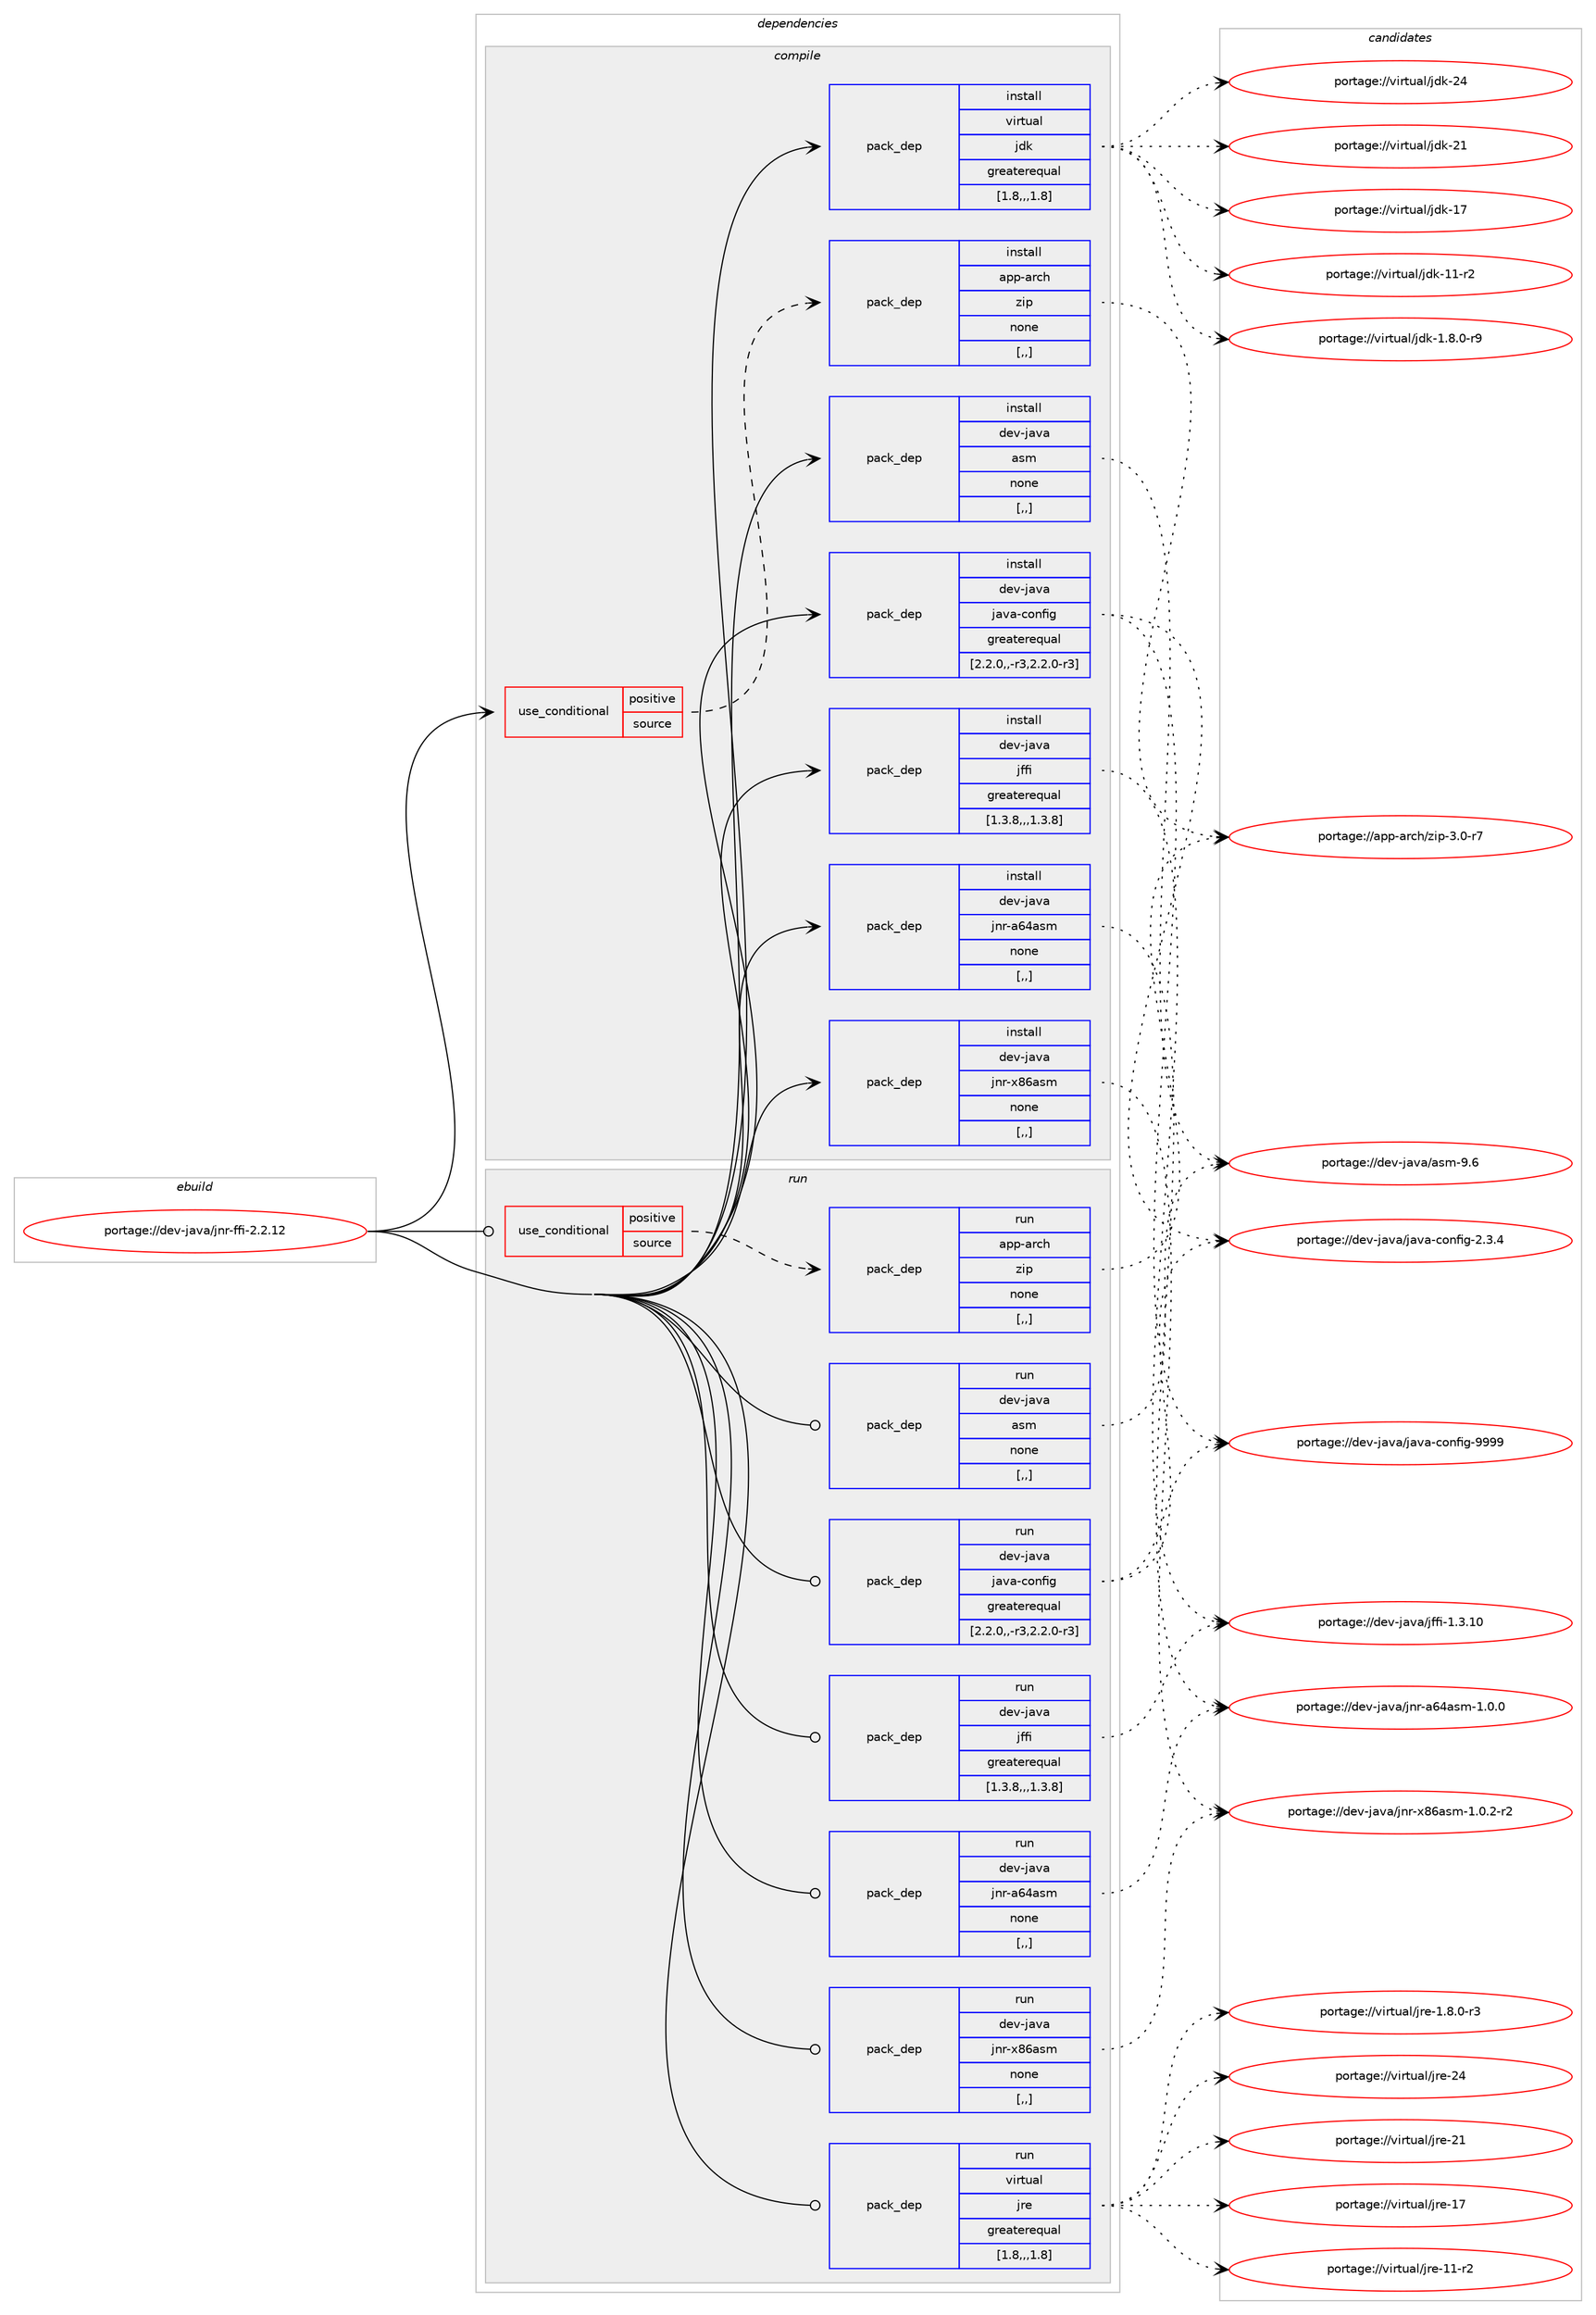 digraph prolog {

# *************
# Graph options
# *************

newrank=true;
concentrate=true;
compound=true;
graph [rankdir=LR,fontname=Helvetica,fontsize=10,ranksep=1.5];#, ranksep=2.5, nodesep=0.2];
edge  [arrowhead=vee];
node  [fontname=Helvetica,fontsize=10];

# **********
# The ebuild
# **********

subgraph cluster_leftcol {
color=gray;
label=<<i>ebuild</i>>;
id [label="portage://dev-java/jnr-ffi-2.2.12", color=red, width=4, href="../dev-java/jnr-ffi-2.2.12.svg"];
}

# ****************
# The dependencies
# ****************

subgraph cluster_midcol {
color=gray;
label=<<i>dependencies</i>>;
subgraph cluster_compile {
fillcolor="#eeeeee";
style=filled;
label=<<i>compile</i>>;
subgraph cond22062 {
dependency95466 [label=<<TABLE BORDER="0" CELLBORDER="1" CELLSPACING="0" CELLPADDING="4"><TR><TD ROWSPAN="3" CELLPADDING="10">use_conditional</TD></TR><TR><TD>positive</TD></TR><TR><TD>source</TD></TR></TABLE>>, shape=none, color=red];
subgraph pack72347 {
dependency95467 [label=<<TABLE BORDER="0" CELLBORDER="1" CELLSPACING="0" CELLPADDING="4" WIDTH="220"><TR><TD ROWSPAN="6" CELLPADDING="30">pack_dep</TD></TR><TR><TD WIDTH="110">install</TD></TR><TR><TD>app-arch</TD></TR><TR><TD>zip</TD></TR><TR><TD>none</TD></TR><TR><TD>[,,]</TD></TR></TABLE>>, shape=none, color=blue];
}
dependency95466:e -> dependency95467:w [weight=20,style="dashed",arrowhead="vee"];
}
id:e -> dependency95466:w [weight=20,style="solid",arrowhead="vee"];
subgraph pack72348 {
dependency95468 [label=<<TABLE BORDER="0" CELLBORDER="1" CELLSPACING="0" CELLPADDING="4" WIDTH="220"><TR><TD ROWSPAN="6" CELLPADDING="30">pack_dep</TD></TR><TR><TD WIDTH="110">install</TD></TR><TR><TD>dev-java</TD></TR><TR><TD>asm</TD></TR><TR><TD>none</TD></TR><TR><TD>[,,]</TD></TR></TABLE>>, shape=none, color=blue];
}
id:e -> dependency95468:w [weight=20,style="solid",arrowhead="vee"];
subgraph pack72349 {
dependency95469 [label=<<TABLE BORDER="0" CELLBORDER="1" CELLSPACING="0" CELLPADDING="4" WIDTH="220"><TR><TD ROWSPAN="6" CELLPADDING="30">pack_dep</TD></TR><TR><TD WIDTH="110">install</TD></TR><TR><TD>dev-java</TD></TR><TR><TD>java-config</TD></TR><TR><TD>greaterequal</TD></TR><TR><TD>[2.2.0,,-r3,2.2.0-r3]</TD></TR></TABLE>>, shape=none, color=blue];
}
id:e -> dependency95469:w [weight=20,style="solid",arrowhead="vee"];
subgraph pack72350 {
dependency95470 [label=<<TABLE BORDER="0" CELLBORDER="1" CELLSPACING="0" CELLPADDING="4" WIDTH="220"><TR><TD ROWSPAN="6" CELLPADDING="30">pack_dep</TD></TR><TR><TD WIDTH="110">install</TD></TR><TR><TD>dev-java</TD></TR><TR><TD>jffi</TD></TR><TR><TD>greaterequal</TD></TR><TR><TD>[1.3.8,,,1.3.8]</TD></TR></TABLE>>, shape=none, color=blue];
}
id:e -> dependency95470:w [weight=20,style="solid",arrowhead="vee"];
subgraph pack72351 {
dependency95471 [label=<<TABLE BORDER="0" CELLBORDER="1" CELLSPACING="0" CELLPADDING="4" WIDTH="220"><TR><TD ROWSPAN="6" CELLPADDING="30">pack_dep</TD></TR><TR><TD WIDTH="110">install</TD></TR><TR><TD>dev-java</TD></TR><TR><TD>jnr-a64asm</TD></TR><TR><TD>none</TD></TR><TR><TD>[,,]</TD></TR></TABLE>>, shape=none, color=blue];
}
id:e -> dependency95471:w [weight=20,style="solid",arrowhead="vee"];
subgraph pack72352 {
dependency95472 [label=<<TABLE BORDER="0" CELLBORDER="1" CELLSPACING="0" CELLPADDING="4" WIDTH="220"><TR><TD ROWSPAN="6" CELLPADDING="30">pack_dep</TD></TR><TR><TD WIDTH="110">install</TD></TR><TR><TD>dev-java</TD></TR><TR><TD>jnr-x86asm</TD></TR><TR><TD>none</TD></TR><TR><TD>[,,]</TD></TR></TABLE>>, shape=none, color=blue];
}
id:e -> dependency95472:w [weight=20,style="solid",arrowhead="vee"];
subgraph pack72353 {
dependency95473 [label=<<TABLE BORDER="0" CELLBORDER="1" CELLSPACING="0" CELLPADDING="4" WIDTH="220"><TR><TD ROWSPAN="6" CELLPADDING="30">pack_dep</TD></TR><TR><TD WIDTH="110">install</TD></TR><TR><TD>virtual</TD></TR><TR><TD>jdk</TD></TR><TR><TD>greaterequal</TD></TR><TR><TD>[1.8,,,1.8]</TD></TR></TABLE>>, shape=none, color=blue];
}
id:e -> dependency95473:w [weight=20,style="solid",arrowhead="vee"];
}
subgraph cluster_compileandrun {
fillcolor="#eeeeee";
style=filled;
label=<<i>compile and run</i>>;
}
subgraph cluster_run {
fillcolor="#eeeeee";
style=filled;
label=<<i>run</i>>;
subgraph cond22063 {
dependency95474 [label=<<TABLE BORDER="0" CELLBORDER="1" CELLSPACING="0" CELLPADDING="4"><TR><TD ROWSPAN="3" CELLPADDING="10">use_conditional</TD></TR><TR><TD>positive</TD></TR><TR><TD>source</TD></TR></TABLE>>, shape=none, color=red];
subgraph pack72354 {
dependency95475 [label=<<TABLE BORDER="0" CELLBORDER="1" CELLSPACING="0" CELLPADDING="4" WIDTH="220"><TR><TD ROWSPAN="6" CELLPADDING="30">pack_dep</TD></TR><TR><TD WIDTH="110">run</TD></TR><TR><TD>app-arch</TD></TR><TR><TD>zip</TD></TR><TR><TD>none</TD></TR><TR><TD>[,,]</TD></TR></TABLE>>, shape=none, color=blue];
}
dependency95474:e -> dependency95475:w [weight=20,style="dashed",arrowhead="vee"];
}
id:e -> dependency95474:w [weight=20,style="solid",arrowhead="odot"];
subgraph pack72355 {
dependency95476 [label=<<TABLE BORDER="0" CELLBORDER="1" CELLSPACING="0" CELLPADDING="4" WIDTH="220"><TR><TD ROWSPAN="6" CELLPADDING="30">pack_dep</TD></TR><TR><TD WIDTH="110">run</TD></TR><TR><TD>dev-java</TD></TR><TR><TD>asm</TD></TR><TR><TD>none</TD></TR><TR><TD>[,,]</TD></TR></TABLE>>, shape=none, color=blue];
}
id:e -> dependency95476:w [weight=20,style="solid",arrowhead="odot"];
subgraph pack72356 {
dependency95477 [label=<<TABLE BORDER="0" CELLBORDER="1" CELLSPACING="0" CELLPADDING="4" WIDTH="220"><TR><TD ROWSPAN="6" CELLPADDING="30">pack_dep</TD></TR><TR><TD WIDTH="110">run</TD></TR><TR><TD>dev-java</TD></TR><TR><TD>java-config</TD></TR><TR><TD>greaterequal</TD></TR><TR><TD>[2.2.0,,-r3,2.2.0-r3]</TD></TR></TABLE>>, shape=none, color=blue];
}
id:e -> dependency95477:w [weight=20,style="solid",arrowhead="odot"];
subgraph pack72357 {
dependency95478 [label=<<TABLE BORDER="0" CELLBORDER="1" CELLSPACING="0" CELLPADDING="4" WIDTH="220"><TR><TD ROWSPAN="6" CELLPADDING="30">pack_dep</TD></TR><TR><TD WIDTH="110">run</TD></TR><TR><TD>dev-java</TD></TR><TR><TD>jffi</TD></TR><TR><TD>greaterequal</TD></TR><TR><TD>[1.3.8,,,1.3.8]</TD></TR></TABLE>>, shape=none, color=blue];
}
id:e -> dependency95478:w [weight=20,style="solid",arrowhead="odot"];
subgraph pack72358 {
dependency95479 [label=<<TABLE BORDER="0" CELLBORDER="1" CELLSPACING="0" CELLPADDING="4" WIDTH="220"><TR><TD ROWSPAN="6" CELLPADDING="30">pack_dep</TD></TR><TR><TD WIDTH="110">run</TD></TR><TR><TD>dev-java</TD></TR><TR><TD>jnr-a64asm</TD></TR><TR><TD>none</TD></TR><TR><TD>[,,]</TD></TR></TABLE>>, shape=none, color=blue];
}
id:e -> dependency95479:w [weight=20,style="solid",arrowhead="odot"];
subgraph pack72359 {
dependency95480 [label=<<TABLE BORDER="0" CELLBORDER="1" CELLSPACING="0" CELLPADDING="4" WIDTH="220"><TR><TD ROWSPAN="6" CELLPADDING="30">pack_dep</TD></TR><TR><TD WIDTH="110">run</TD></TR><TR><TD>dev-java</TD></TR><TR><TD>jnr-x86asm</TD></TR><TR><TD>none</TD></TR><TR><TD>[,,]</TD></TR></TABLE>>, shape=none, color=blue];
}
id:e -> dependency95480:w [weight=20,style="solid",arrowhead="odot"];
subgraph pack72360 {
dependency95481 [label=<<TABLE BORDER="0" CELLBORDER="1" CELLSPACING="0" CELLPADDING="4" WIDTH="220"><TR><TD ROWSPAN="6" CELLPADDING="30">pack_dep</TD></TR><TR><TD WIDTH="110">run</TD></TR><TR><TD>virtual</TD></TR><TR><TD>jre</TD></TR><TR><TD>greaterequal</TD></TR><TR><TD>[1.8,,,1.8]</TD></TR></TABLE>>, shape=none, color=blue];
}
id:e -> dependency95481:w [weight=20,style="solid",arrowhead="odot"];
}
}

# **************
# The candidates
# **************

subgraph cluster_choices {
rank=same;
color=gray;
label=<<i>candidates</i>>;

subgraph choice72347 {
color=black;
nodesep=1;
choice9711211245971149910447122105112455146484511455 [label="portage://app-arch/zip-3.0-r7", color=red, width=4,href="../app-arch/zip-3.0-r7.svg"];
dependency95467:e -> choice9711211245971149910447122105112455146484511455:w [style=dotted,weight="100"];
}
subgraph choice72348 {
color=black;
nodesep=1;
choice100101118451069711897479711510945574654 [label="portage://dev-java/asm-9.6", color=red, width=4,href="../dev-java/asm-9.6.svg"];
dependency95468:e -> choice100101118451069711897479711510945574654:w [style=dotted,weight="100"];
}
subgraph choice72349 {
color=black;
nodesep=1;
choice10010111845106971189747106971189745991111101021051034557575757 [label="portage://dev-java/java-config-9999", color=red, width=4,href="../dev-java/java-config-9999.svg"];
choice1001011184510697118974710697118974599111110102105103455046514652 [label="portage://dev-java/java-config-2.3.4", color=red, width=4,href="../dev-java/java-config-2.3.4.svg"];
dependency95469:e -> choice10010111845106971189747106971189745991111101021051034557575757:w [style=dotted,weight="100"];
dependency95469:e -> choice1001011184510697118974710697118974599111110102105103455046514652:w [style=dotted,weight="100"];
}
subgraph choice72350 {
color=black;
nodesep=1;
choice1001011184510697118974710610210210545494651464948 [label="portage://dev-java/jffi-1.3.10", color=red, width=4,href="../dev-java/jffi-1.3.10.svg"];
dependency95470:e -> choice1001011184510697118974710610210210545494651464948:w [style=dotted,weight="100"];
}
subgraph choice72351 {
color=black;
nodesep=1;
choice100101118451069711897471061101144597545297115109454946484648 [label="portage://dev-java/jnr-a64asm-1.0.0", color=red, width=4,href="../dev-java/jnr-a64asm-1.0.0.svg"];
dependency95471:e -> choice100101118451069711897471061101144597545297115109454946484648:w [style=dotted,weight="100"];
}
subgraph choice72352 {
color=black;
nodesep=1;
choice10010111845106971189747106110114451205654971151094549464846504511450 [label="portage://dev-java/jnr-x86asm-1.0.2-r2", color=red, width=4,href="../dev-java/jnr-x86asm-1.0.2-r2.svg"];
dependency95472:e -> choice10010111845106971189747106110114451205654971151094549464846504511450:w [style=dotted,weight="100"];
}
subgraph choice72353 {
color=black;
nodesep=1;
choice1181051141161179710847106100107455052 [label="portage://virtual/jdk-24", color=red, width=4,href="../virtual/jdk-24.svg"];
choice1181051141161179710847106100107455049 [label="portage://virtual/jdk-21", color=red, width=4,href="../virtual/jdk-21.svg"];
choice1181051141161179710847106100107454955 [label="portage://virtual/jdk-17", color=red, width=4,href="../virtual/jdk-17.svg"];
choice11810511411611797108471061001074549494511450 [label="portage://virtual/jdk-11-r2", color=red, width=4,href="../virtual/jdk-11-r2.svg"];
choice11810511411611797108471061001074549465646484511457 [label="portage://virtual/jdk-1.8.0-r9", color=red, width=4,href="../virtual/jdk-1.8.0-r9.svg"];
dependency95473:e -> choice1181051141161179710847106100107455052:w [style=dotted,weight="100"];
dependency95473:e -> choice1181051141161179710847106100107455049:w [style=dotted,weight="100"];
dependency95473:e -> choice1181051141161179710847106100107454955:w [style=dotted,weight="100"];
dependency95473:e -> choice11810511411611797108471061001074549494511450:w [style=dotted,weight="100"];
dependency95473:e -> choice11810511411611797108471061001074549465646484511457:w [style=dotted,weight="100"];
}
subgraph choice72354 {
color=black;
nodesep=1;
choice9711211245971149910447122105112455146484511455 [label="portage://app-arch/zip-3.0-r7", color=red, width=4,href="../app-arch/zip-3.0-r7.svg"];
dependency95475:e -> choice9711211245971149910447122105112455146484511455:w [style=dotted,weight="100"];
}
subgraph choice72355 {
color=black;
nodesep=1;
choice100101118451069711897479711510945574654 [label="portage://dev-java/asm-9.6", color=red, width=4,href="../dev-java/asm-9.6.svg"];
dependency95476:e -> choice100101118451069711897479711510945574654:w [style=dotted,weight="100"];
}
subgraph choice72356 {
color=black;
nodesep=1;
choice10010111845106971189747106971189745991111101021051034557575757 [label="portage://dev-java/java-config-9999", color=red, width=4,href="../dev-java/java-config-9999.svg"];
choice1001011184510697118974710697118974599111110102105103455046514652 [label="portage://dev-java/java-config-2.3.4", color=red, width=4,href="../dev-java/java-config-2.3.4.svg"];
dependency95477:e -> choice10010111845106971189747106971189745991111101021051034557575757:w [style=dotted,weight="100"];
dependency95477:e -> choice1001011184510697118974710697118974599111110102105103455046514652:w [style=dotted,weight="100"];
}
subgraph choice72357 {
color=black;
nodesep=1;
choice1001011184510697118974710610210210545494651464948 [label="portage://dev-java/jffi-1.3.10", color=red, width=4,href="../dev-java/jffi-1.3.10.svg"];
dependency95478:e -> choice1001011184510697118974710610210210545494651464948:w [style=dotted,weight="100"];
}
subgraph choice72358 {
color=black;
nodesep=1;
choice100101118451069711897471061101144597545297115109454946484648 [label="portage://dev-java/jnr-a64asm-1.0.0", color=red, width=4,href="../dev-java/jnr-a64asm-1.0.0.svg"];
dependency95479:e -> choice100101118451069711897471061101144597545297115109454946484648:w [style=dotted,weight="100"];
}
subgraph choice72359 {
color=black;
nodesep=1;
choice10010111845106971189747106110114451205654971151094549464846504511450 [label="portage://dev-java/jnr-x86asm-1.0.2-r2", color=red, width=4,href="../dev-java/jnr-x86asm-1.0.2-r2.svg"];
dependency95480:e -> choice10010111845106971189747106110114451205654971151094549464846504511450:w [style=dotted,weight="100"];
}
subgraph choice72360 {
color=black;
nodesep=1;
choice1181051141161179710847106114101455052 [label="portage://virtual/jre-24", color=red, width=4,href="../virtual/jre-24.svg"];
choice1181051141161179710847106114101455049 [label="portage://virtual/jre-21", color=red, width=4,href="../virtual/jre-21.svg"];
choice1181051141161179710847106114101454955 [label="portage://virtual/jre-17", color=red, width=4,href="../virtual/jre-17.svg"];
choice11810511411611797108471061141014549494511450 [label="portage://virtual/jre-11-r2", color=red, width=4,href="../virtual/jre-11-r2.svg"];
choice11810511411611797108471061141014549465646484511451 [label="portage://virtual/jre-1.8.0-r3", color=red, width=4,href="../virtual/jre-1.8.0-r3.svg"];
dependency95481:e -> choice1181051141161179710847106114101455052:w [style=dotted,weight="100"];
dependency95481:e -> choice1181051141161179710847106114101455049:w [style=dotted,weight="100"];
dependency95481:e -> choice1181051141161179710847106114101454955:w [style=dotted,weight="100"];
dependency95481:e -> choice11810511411611797108471061141014549494511450:w [style=dotted,weight="100"];
dependency95481:e -> choice11810511411611797108471061141014549465646484511451:w [style=dotted,weight="100"];
}
}

}
